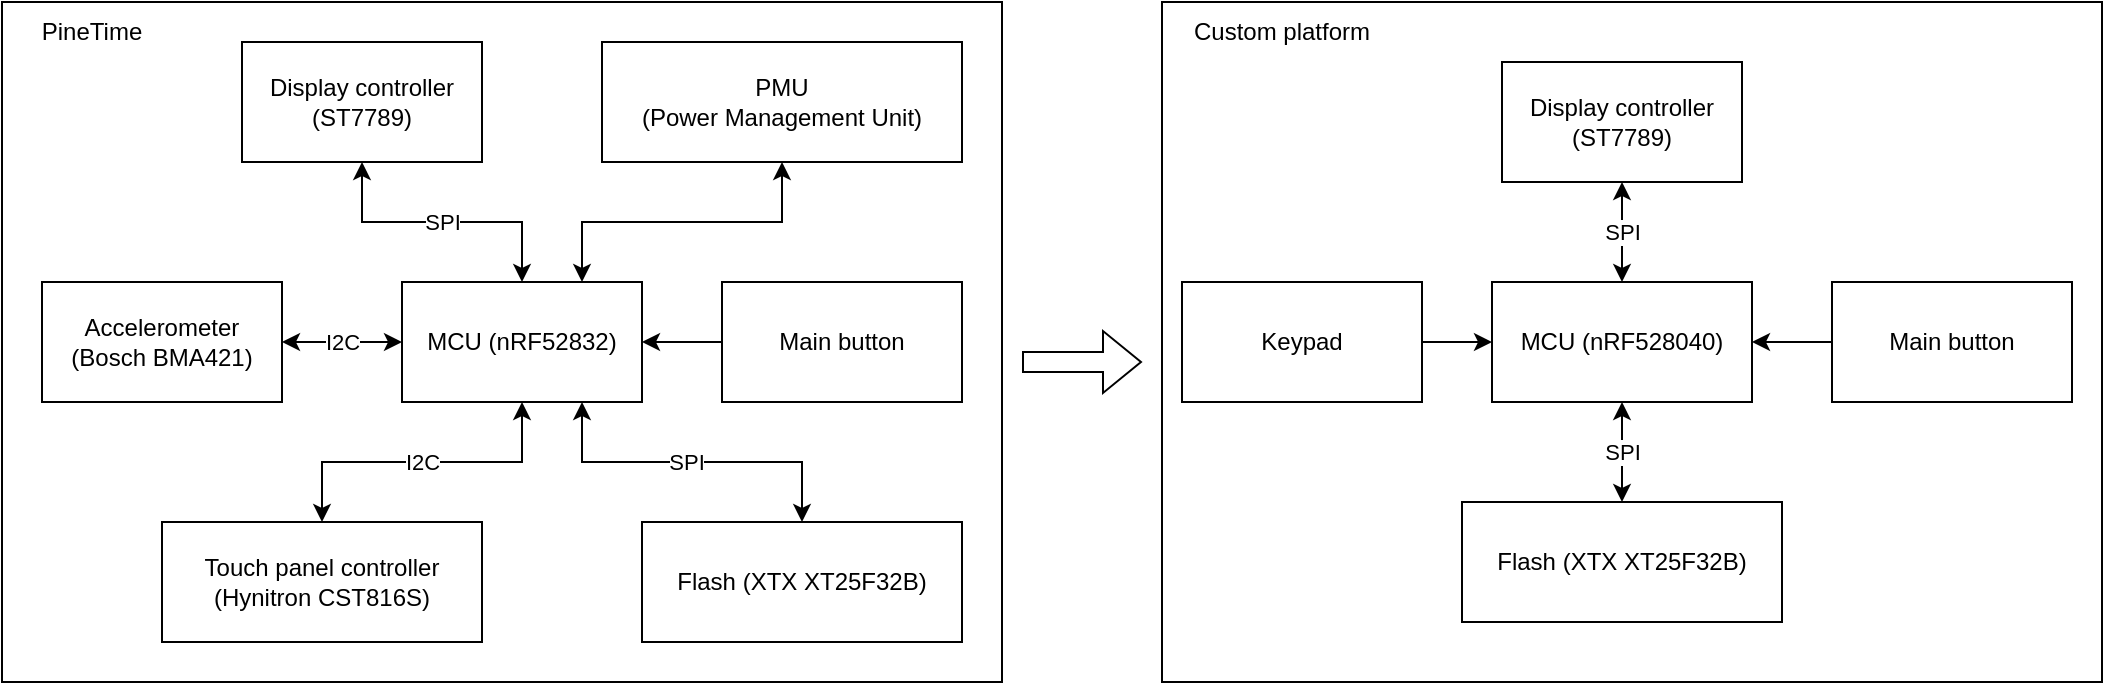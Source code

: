 <mxfile version="17.1.3" type="device"><diagram id="VYaRjSgcF4jhVUY8m-_t" name="Page-1"><mxGraphModel dx="1127" dy="695" grid="1" gridSize="10" guides="1" tooltips="1" connect="1" arrows="1" fold="1" page="1" pageScale="1" pageWidth="850" pageHeight="1100" math="0" shadow="0"><root><mxCell id="0"/><mxCell id="1" parent="0"/><mxCell id="8H-rzaLutKK2oOA8ePup-31" value="" style="rounded=0;whiteSpace=wrap;html=1;fontFamily=Helvetica;fontColor=#000000;fillColor=none;" parent="1" vertex="1"><mxGeometry x="800" y="140" width="470" height="340" as="geometry"/></mxCell><mxCell id="8H-rzaLutKK2oOA8ePup-18" value="" style="rounded=0;whiteSpace=wrap;html=1;fontFamily=Helvetica;fontColor=#000000;fillColor=none;" parent="1" vertex="1"><mxGeometry x="220" y="140" width="500" height="340" as="geometry"/></mxCell><mxCell id="8H-rzaLutKK2oOA8ePup-3" value="SPI" style="edgeStyle=orthogonalEdgeStyle;rounded=0;orthogonalLoop=1;jettySize=auto;html=1;exitX=0.5;exitY=0;exitDx=0;exitDy=0;entryX=0.5;entryY=1;entryDx=0;entryDy=0;startArrow=classic;startFill=1;" parent="1" source="8H-rzaLutKK2oOA8ePup-1" target="8H-rzaLutKK2oOA8ePup-2" edge="1"><mxGeometry relative="1" as="geometry"/></mxCell><mxCell id="8H-rzaLutKK2oOA8ePup-1" value="MCU (nRF52832)" style="rounded=0;whiteSpace=wrap;html=1;" parent="1" vertex="1"><mxGeometry x="420" y="280" width="120" height="60" as="geometry"/></mxCell><mxCell id="8H-rzaLutKK2oOA8ePup-2" value="Display controller (ST7789)" style="rounded=0;whiteSpace=wrap;html=1;" parent="1" vertex="1"><mxGeometry x="340" y="160" width="120" height="60" as="geometry"/></mxCell><mxCell id="8H-rzaLutKK2oOA8ePup-5" style="edgeStyle=orthogonalEdgeStyle;rounded=0;orthogonalLoop=1;jettySize=auto;html=1;exitX=0;exitY=0.5;exitDx=0;exitDy=0;entryX=1;entryY=0.5;entryDx=0;entryDy=0;startArrow=none;startFill=0;" parent="1" source="8H-rzaLutKK2oOA8ePup-4" target="8H-rzaLutKK2oOA8ePup-1" edge="1"><mxGeometry relative="1" as="geometry"/></mxCell><mxCell id="8H-rzaLutKK2oOA8ePup-4" value="Main button" style="rounded=0;whiteSpace=wrap;html=1;" parent="1" vertex="1"><mxGeometry x="580" y="280" width="120" height="60" as="geometry"/></mxCell><mxCell id="8H-rzaLutKK2oOA8ePup-10" value="I2C" style="edgeStyle=orthogonalEdgeStyle;rounded=0;orthogonalLoop=1;jettySize=auto;html=1;exitX=0.5;exitY=0;exitDx=0;exitDy=0;entryX=0.5;entryY=1;entryDx=0;entryDy=0;startArrow=classic;startFill=1;" parent="1" source="8H-rzaLutKK2oOA8ePup-6" target="8H-rzaLutKK2oOA8ePup-1" edge="1"><mxGeometry relative="1" as="geometry"/></mxCell><mxCell id="8H-rzaLutKK2oOA8ePup-6" value="Touch panel controller (Hynitron CST816S)" style="rounded=0;whiteSpace=wrap;html=1;" parent="1" vertex="1"><mxGeometry x="300" y="400" width="160" height="60" as="geometry"/></mxCell><mxCell id="8H-rzaLutKK2oOA8ePup-12" value="I2C" style="edgeStyle=orthogonalEdgeStyle;rounded=0;orthogonalLoop=1;jettySize=auto;html=1;exitX=1;exitY=0.5;exitDx=0;exitDy=0;entryX=0;entryY=0.5;entryDx=0;entryDy=0;startArrow=classic;startFill=1;" parent="1" source="8H-rzaLutKK2oOA8ePup-11" target="8H-rzaLutKK2oOA8ePup-1" edge="1"><mxGeometry relative="1" as="geometry"/></mxCell><mxCell id="8H-rzaLutKK2oOA8ePup-11" value="&lt;div&gt;Accelerometer&lt;/div&gt;&lt;div&gt;(Bosch BMA421) &lt;/div&gt;" style="rounded=0;whiteSpace=wrap;html=1;" parent="1" vertex="1"><mxGeometry x="240" y="280" width="120" height="60" as="geometry"/></mxCell><mxCell id="8H-rzaLutKK2oOA8ePup-17" style="edgeStyle=orthogonalEdgeStyle;rounded=0;orthogonalLoop=1;jettySize=auto;html=1;exitX=0.5;exitY=1;exitDx=0;exitDy=0;entryX=0.75;entryY=0;entryDx=0;entryDy=0;fontFamily=Helvetica;fontColor=#000000;startArrow=classic;startFill=1;" parent="1" source="8H-rzaLutKK2oOA8ePup-13" target="8H-rzaLutKK2oOA8ePup-1" edge="1"><mxGeometry relative="1" as="geometry"/></mxCell><mxCell id="8H-rzaLutKK2oOA8ePup-13" value="&lt;div&gt;PMU &lt;br&gt;&lt;/div&gt;&lt;div&gt;(Power Management Unit)&lt;/div&gt;" style="rounded=0;whiteSpace=wrap;html=1;" parent="1" vertex="1"><mxGeometry x="520" y="160" width="180" height="60" as="geometry"/></mxCell><mxCell id="8H-rzaLutKK2oOA8ePup-15" style="edgeStyle=orthogonalEdgeStyle;rounded=0;orthogonalLoop=1;jettySize=auto;html=1;exitX=0.5;exitY=0;exitDx=0;exitDy=0;entryX=0.75;entryY=1;entryDx=0;entryDy=0;fontFamily=Helvetica;fontColor=#000000;startArrow=classic;startFill=1;" parent="1" source="8H-rzaLutKK2oOA8ePup-14" target="8H-rzaLutKK2oOA8ePup-1" edge="1"><mxGeometry relative="1" as="geometry"/></mxCell><mxCell id="8H-rzaLutKK2oOA8ePup-16" value="SPI" style="edgeLabel;html=1;align=center;verticalAlign=middle;resizable=0;points=[];fontFamily=Helvetica;fontColor=#000000;" parent="8H-rzaLutKK2oOA8ePup-15" vertex="1" connectable="0"><mxGeometry x="-0.2" y="3" relative="1" as="geometry"><mxPoint x="-20" y="-3" as="offset"/></mxGeometry></mxCell><mxCell id="8H-rzaLutKK2oOA8ePup-14" value="&lt;p&gt;Flash (XTX XT25F32B)&lt;br&gt;&lt;/p&gt;" style="rounded=0;whiteSpace=wrap;html=1;" parent="1" vertex="1"><mxGeometry x="540" y="400" width="160" height="60" as="geometry"/></mxCell><mxCell id="8H-rzaLutKK2oOA8ePup-19" value="PineTime" style="text;html=1;strokeColor=none;fillColor=none;align=center;verticalAlign=middle;whiteSpace=wrap;rounded=0;fontFamily=Helvetica;fontColor=#000000;" parent="1" vertex="1"><mxGeometry x="230" y="140" width="70" height="30" as="geometry"/></mxCell><mxCell id="8H-rzaLutKK2oOA8ePup-20" value="" style="shape=flexArrow;endArrow=classic;html=1;rounded=0;fontFamily=Helvetica;fontColor=#000000;" parent="1" edge="1"><mxGeometry width="50" height="50" relative="1" as="geometry"><mxPoint x="730" y="320" as="sourcePoint"/><mxPoint x="790" y="320" as="targetPoint"/></mxGeometry></mxCell><mxCell id="8H-rzaLutKK2oOA8ePup-21" value="MCU (nRF528040)" style="rounded=0;whiteSpace=wrap;html=1;fontFamily=Helvetica;fontColor=#000000;fillColor=none;" parent="1" vertex="1"><mxGeometry x="965" y="280" width="130" height="60" as="geometry"/></mxCell><mxCell id="8H-rzaLutKK2oOA8ePup-23" style="edgeStyle=orthogonalEdgeStyle;rounded=0;orthogonalLoop=1;jettySize=auto;html=1;exitX=0;exitY=0.5;exitDx=0;exitDy=0;entryX=1;entryY=0.5;entryDx=0;entryDy=0;fontFamily=Helvetica;fontColor=#000000;startArrow=none;startFill=0;" parent="1" source="8H-rzaLutKK2oOA8ePup-22" target="8H-rzaLutKK2oOA8ePup-21" edge="1"><mxGeometry relative="1" as="geometry"/></mxCell><mxCell id="8H-rzaLutKK2oOA8ePup-22" value="Main button" style="rounded=0;whiteSpace=wrap;html=1;fontFamily=Helvetica;fontColor=#000000;fillColor=none;" parent="1" vertex="1"><mxGeometry x="1135" y="280" width="120" height="60" as="geometry"/></mxCell><mxCell id="8H-rzaLutKK2oOA8ePup-25" value="SPI" style="edgeStyle=orthogonalEdgeStyle;rounded=0;orthogonalLoop=1;jettySize=auto;html=1;exitX=0.5;exitY=0;exitDx=0;exitDy=0;entryX=0.5;entryY=1;entryDx=0;entryDy=0;fontFamily=Helvetica;fontColor=#000000;startArrow=classic;startFill=1;" parent="1" source="8H-rzaLutKK2oOA8ePup-24" target="8H-rzaLutKK2oOA8ePup-21" edge="1"><mxGeometry relative="1" as="geometry"/></mxCell><mxCell id="8H-rzaLutKK2oOA8ePup-24" value="&lt;p&gt;Flash (XTX XT25F32B)&lt;br&gt;&lt;/p&gt;" style="rounded=0;whiteSpace=wrap;html=1;" parent="1" vertex="1"><mxGeometry x="950" y="390" width="160" height="60" as="geometry"/></mxCell><mxCell id="8H-rzaLutKK2oOA8ePup-28" value="SPI" style="edgeStyle=orthogonalEdgeStyle;rounded=0;orthogonalLoop=1;jettySize=auto;html=1;exitX=0.5;exitY=1;exitDx=0;exitDy=0;entryX=0.5;entryY=0;entryDx=0;entryDy=0;fontFamily=Helvetica;fontColor=#000000;startArrow=classic;startFill=1;" parent="1" source="8H-rzaLutKK2oOA8ePup-27" target="8H-rzaLutKK2oOA8ePup-21" edge="1"><mxGeometry relative="1" as="geometry"/></mxCell><mxCell id="8H-rzaLutKK2oOA8ePup-27" value="Display controller (ST7789)" style="rounded=0;whiteSpace=wrap;html=1;" parent="1" vertex="1"><mxGeometry x="970" y="170" width="120" height="60" as="geometry"/></mxCell><mxCell id="8H-rzaLutKK2oOA8ePup-33" style="edgeStyle=orthogonalEdgeStyle;rounded=0;orthogonalLoop=1;jettySize=auto;html=1;exitX=1;exitY=0.5;exitDx=0;exitDy=0;entryX=0;entryY=0.5;entryDx=0;entryDy=0;fontFamily=Helvetica;fontColor=#000000;startArrow=none;startFill=0;" parent="1" source="8H-rzaLutKK2oOA8ePup-29" target="8H-rzaLutKK2oOA8ePup-21" edge="1"><mxGeometry relative="1" as="geometry"/></mxCell><mxCell id="8H-rzaLutKK2oOA8ePup-29" value="Keypad" style="rounded=0;whiteSpace=wrap;html=1;fontFamily=Helvetica;fontColor=#000000;fillColor=none;" parent="1" vertex="1"><mxGeometry x="810" y="280" width="120" height="60" as="geometry"/></mxCell><mxCell id="8H-rzaLutKK2oOA8ePup-32" value="Custom platform" style="text;html=1;strokeColor=none;fillColor=none;align=center;verticalAlign=middle;whiteSpace=wrap;rounded=0;fontFamily=Helvetica;fontColor=#000000;" parent="1" vertex="1"><mxGeometry x="800" y="140" width="120" height="30" as="geometry"/></mxCell></root></mxGraphModel></diagram></mxfile>